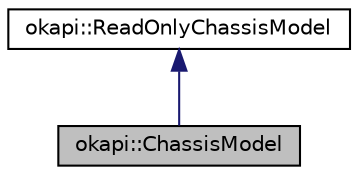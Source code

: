 digraph "okapi::ChassisModel"
{
 // LATEX_PDF_SIZE
  edge [fontname="Helvetica",fontsize="10",labelfontname="Helvetica",labelfontsize="10"];
  node [fontname="Helvetica",fontsize="10",shape=record];
  Node1 [label="okapi::ChassisModel",height=0.2,width=0.4,color="black", fillcolor="grey75", style="filled", fontcolor="black",tooltip=" "];
  Node2 -> Node1 [dir="back",color="midnightblue",fontsize="10",style="solid",fontname="Helvetica"];
  Node2 [label="okapi::ReadOnlyChassisModel",height=0.2,width=0.4,color="black", fillcolor="white", style="filled",URL="$classokapi_1_1ReadOnlyChassisModel.html",tooltip=" "];
}
